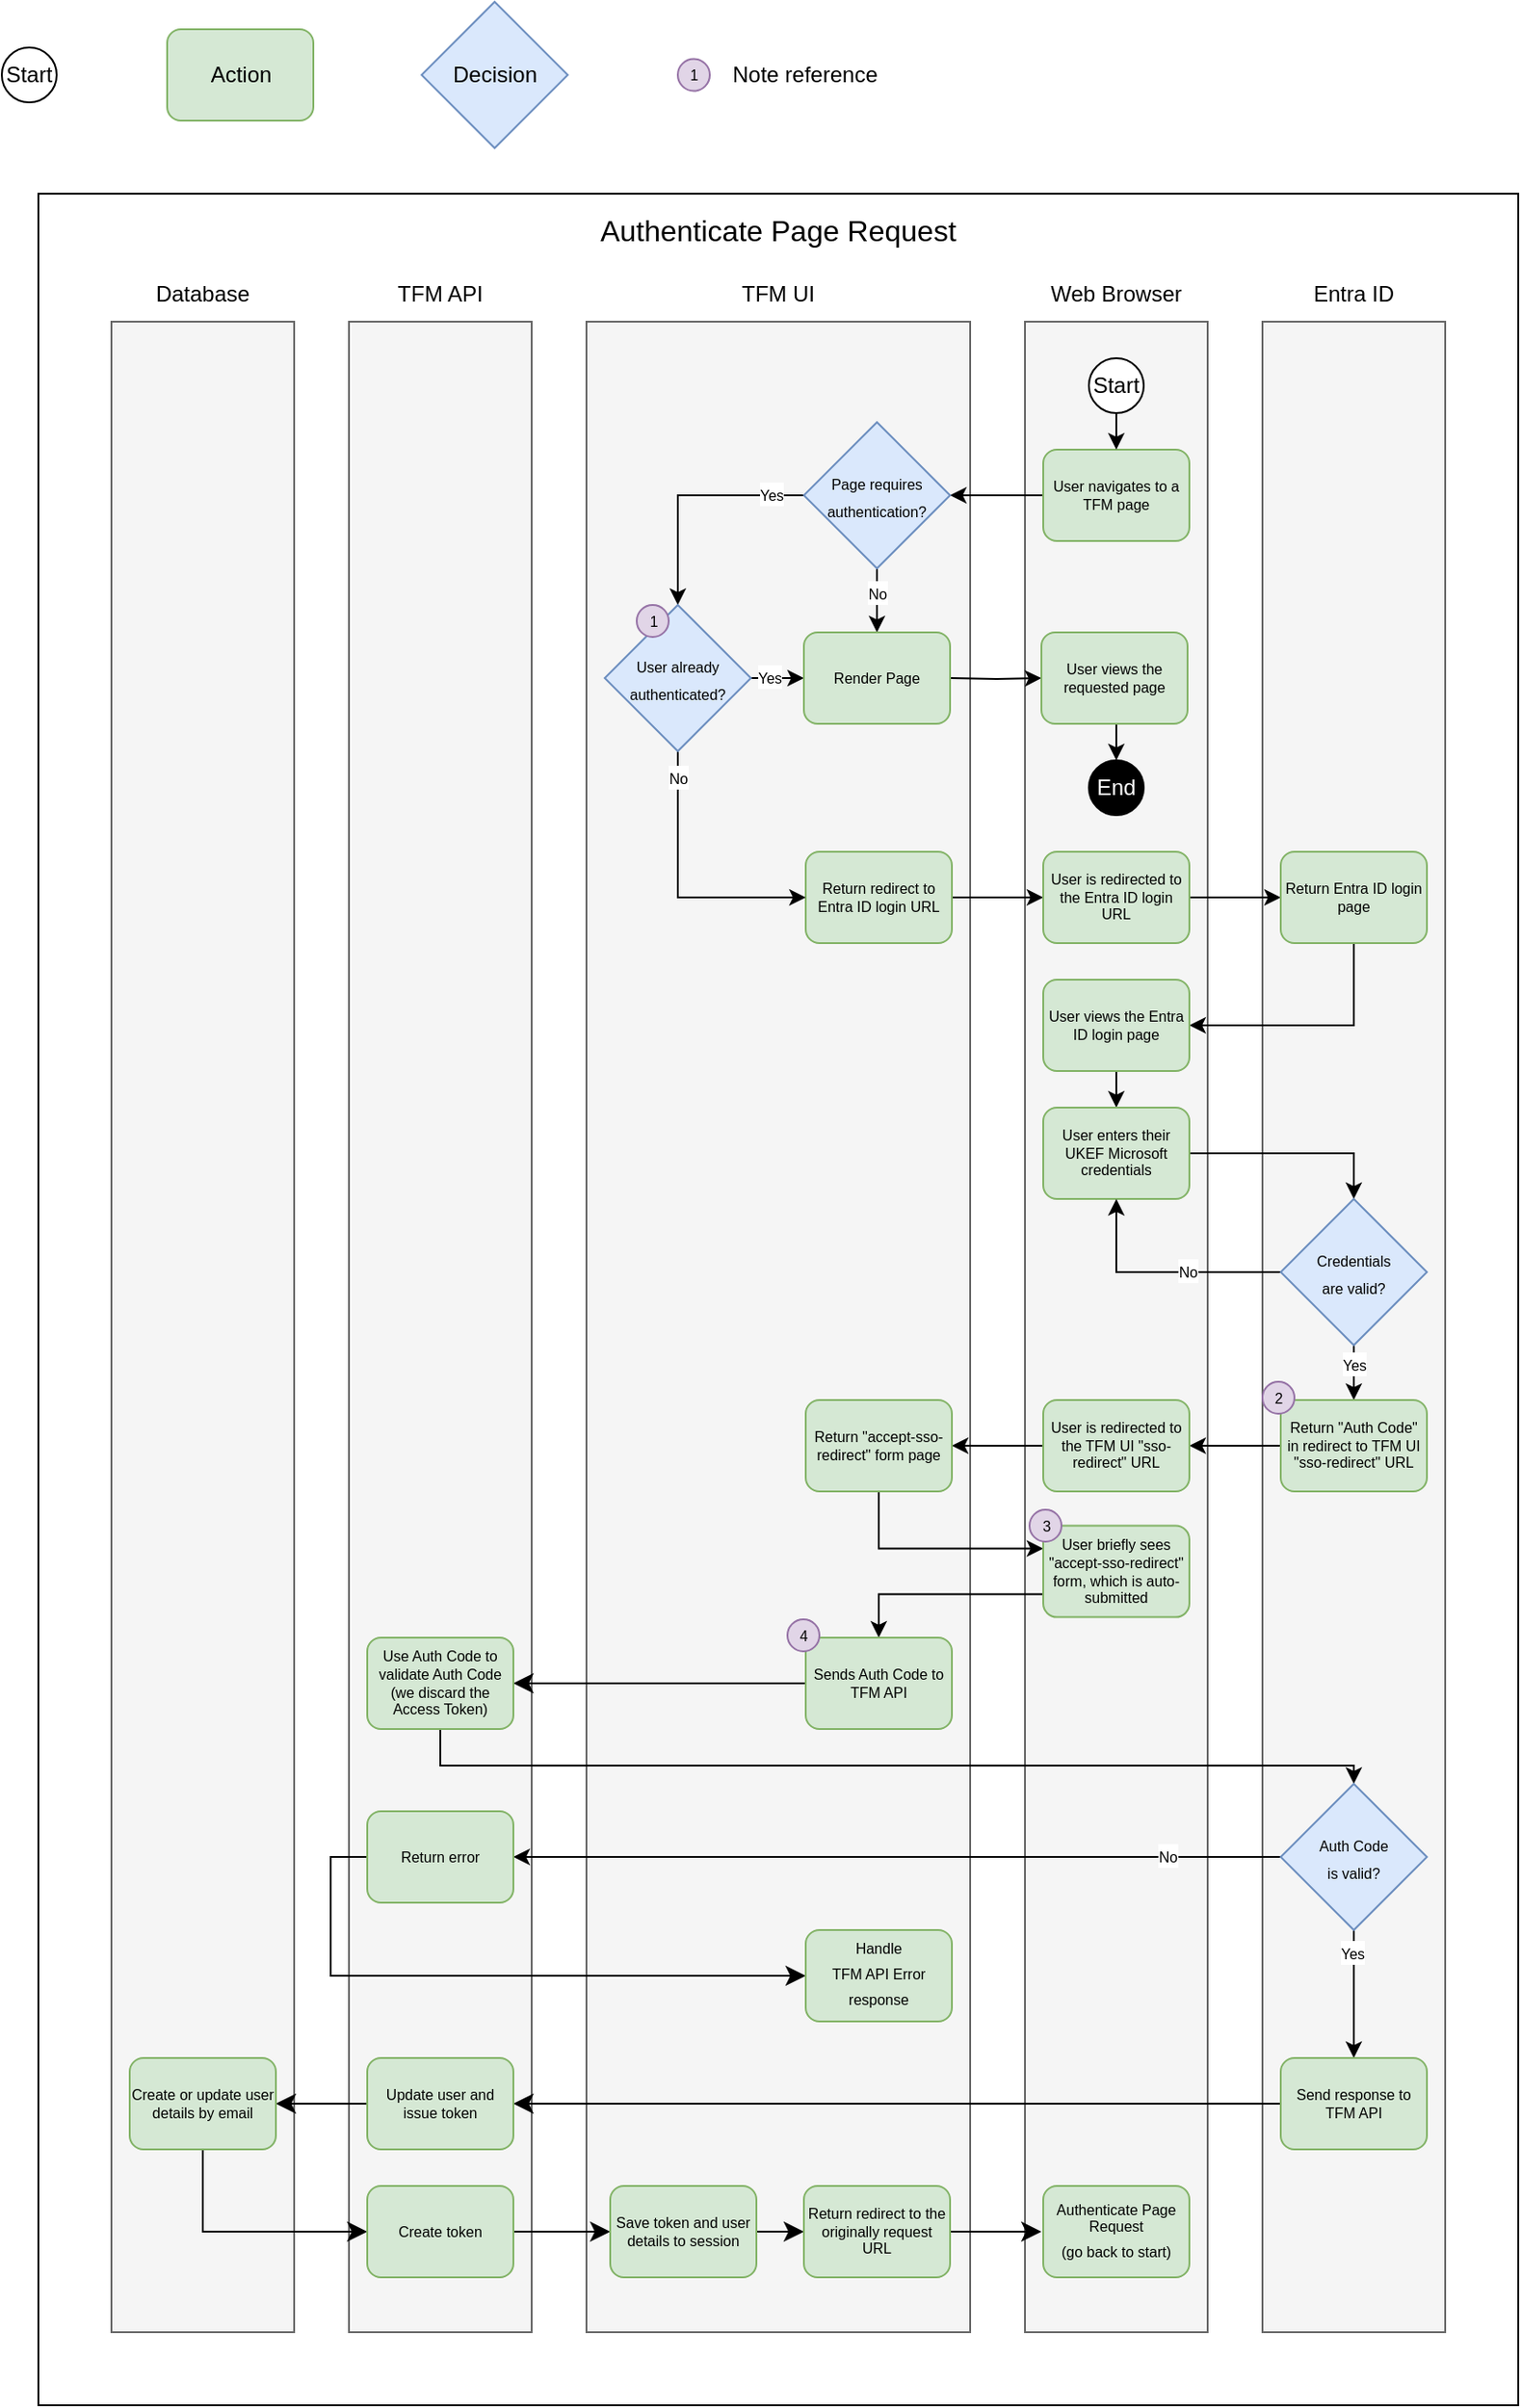 <mxfile version="25.0.3">
  <diagram name="Page-1" id="Dayak1WKUkfbZruB-JnT">
    <mxGraphModel grid="1" page="1" gridSize="10" guides="1" tooltips="1" connect="1" arrows="1" fold="1" pageScale="1" pageWidth="827" pageHeight="1169" math="0" shadow="0">
      <root>
        <mxCell id="0" />
        <mxCell id="1" parent="0" />
        <mxCell id="wG5UnU2wglT1h0br6aX6-20" value="" style="rounded=0;whiteSpace=wrap;html=1;movable=1;resizable=1;rotatable=1;deletable=1;editable=1;locked=0;connectable=1;" vertex="1" parent="1">
          <mxGeometry x="60" y="140" width="810" height="1210" as="geometry" />
        </mxCell>
        <mxCell id="Lcuc6FBBaNSL7de0GXR9-1" value="" style="rounded=0;whiteSpace=wrap;html=1;fillColor=#f5f5f5;fontColor=#333333;strokeColor=#666666;" vertex="1" parent="1">
          <mxGeometry x="230" y="210" width="100" height="1100" as="geometry" />
        </mxCell>
        <mxCell id="Lcuc6FBBaNSL7de0GXR9-2" value="" style="rounded=0;whiteSpace=wrap;html=1;fillColor=#f5f5f5;fontColor=#333333;strokeColor=#666666;" vertex="1" parent="1">
          <mxGeometry x="360" y="210" width="210" height="1100" as="geometry" />
        </mxCell>
        <mxCell id="Lcuc6FBBaNSL7de0GXR9-3" value="" style="rounded=0;whiteSpace=wrap;html=1;fillColor=#f5f5f5;fontColor=#333333;strokeColor=#666666;" vertex="1" parent="1">
          <mxGeometry x="600" y="210" width="100" height="1100" as="geometry" />
        </mxCell>
        <mxCell id="Lcuc6FBBaNSL7de0GXR9-4" value="" style="rounded=0;whiteSpace=wrap;html=1;fillColor=#f5f5f5;fontColor=#333333;strokeColor=#666666;" vertex="1" parent="1">
          <mxGeometry x="730" y="210" width="100" height="1100" as="geometry" />
        </mxCell>
        <mxCell id="Lcuc6FBBaNSL7de0GXR9-5" value="Entra ID" style="text;html=1;align=center;verticalAlign=middle;whiteSpace=wrap;rounded=0;" vertex="1" parent="1">
          <mxGeometry x="730" y="180" width="100" height="30" as="geometry" />
        </mxCell>
        <mxCell id="Lcuc6FBBaNSL7de0GXR9-6" value="Web Browser" style="text;html=1;align=center;verticalAlign=middle;whiteSpace=wrap;rounded=0;" vertex="1" parent="1">
          <mxGeometry x="600" y="180" width="100" height="30" as="geometry" />
        </mxCell>
        <mxCell id="Lcuc6FBBaNSL7de0GXR9-7" value="TFM UI" style="text;html=1;align=center;verticalAlign=middle;whiteSpace=wrap;rounded=0;" vertex="1" parent="1">
          <mxGeometry x="360" y="180" width="210" height="30" as="geometry" />
        </mxCell>
        <mxCell id="Lcuc6FBBaNSL7de0GXR9-8" value="TFM API" style="text;html=1;align=center;verticalAlign=middle;whiteSpace=wrap;rounded=0;" vertex="1" parent="1">
          <mxGeometry x="230" y="180" width="100" height="30" as="geometry" />
        </mxCell>
        <mxCell id="Lcuc6FBBaNSL7de0GXR9-34" style="edgeStyle=orthogonalEdgeStyle;rounded=0;orthogonalLoop=1;jettySize=auto;html=1;exitX=0;exitY=0.5;exitDx=0;exitDy=0;entryX=1;entryY=0.5;entryDx=0;entryDy=0;" edge="1" parent="1" source="Lcuc6FBBaNSL7de0GXR9-9" target="Lcuc6FBBaNSL7de0GXR9-13">
          <mxGeometry relative="1" as="geometry" />
        </mxCell>
        <mxCell id="Lcuc6FBBaNSL7de0GXR9-9" value="User navigates to a TFM page" style="rounded=1;whiteSpace=wrap;html=1;fontSize=8;fillColor=#d5e8d4;strokeColor=#82b366;" vertex="1" parent="1">
          <mxGeometry x="610" y="280" width="80" height="50" as="geometry" />
        </mxCell>
        <mxCell id="Lcuc6FBBaNSL7de0GXR9-11" value="" style="endArrow=classic;html=1;rounded=0;exitX=0.5;exitY=1;exitDx=0;exitDy=0;" edge="1" parent="1" source="Lcuc6FBBaNSL7de0GXR9-10" target="Lcuc6FBBaNSL7de0GXR9-9">
          <mxGeometry width="50" height="50" relative="1" as="geometry">
            <mxPoint x="650" y="245" as="sourcePoint" />
            <mxPoint x="720" y="285" as="targetPoint" />
          </mxGeometry>
        </mxCell>
        <mxCell id="wG5UnU2wglT1h0br6aX6-40" style="edgeStyle=orthogonalEdgeStyle;rounded=0;orthogonalLoop=1;jettySize=auto;html=1;exitX=0.5;exitY=1;exitDx=0;exitDy=0;entryX=0.5;entryY=0;entryDx=0;entryDy=0;" edge="1" parent="1" source="Lcuc6FBBaNSL7de0GXR9-13">
          <mxGeometry relative="1" as="geometry">
            <mxPoint x="519" y="380" as="targetPoint" />
          </mxGeometry>
        </mxCell>
        <mxCell id="wG5UnU2wglT1h0br6aX6-41" value="&lt;font style=&quot;font-size: 8px;&quot;&gt;No&lt;/font&gt;" style="edgeLabel;html=1;align=center;verticalAlign=middle;resizable=0;points=[];" vertex="1" connectable="0" parent="wG5UnU2wglT1h0br6aX6-40">
          <mxGeometry x="-0.488" relative="1" as="geometry">
            <mxPoint y="4" as="offset" />
          </mxGeometry>
        </mxCell>
        <mxCell id="wG5UnU2wglT1h0br6aX6-42" style="edgeStyle=orthogonalEdgeStyle;rounded=0;orthogonalLoop=1;jettySize=auto;html=1;exitX=0;exitY=0.5;exitDx=0;exitDy=0;" edge="1" parent="1" source="Lcuc6FBBaNSL7de0GXR9-13" target="wG5UnU2wglT1h0br6aX6-29">
          <mxGeometry relative="1" as="geometry" />
        </mxCell>
        <mxCell id="wG5UnU2wglT1h0br6aX6-43" value="&lt;font style=&quot;font-size: 8px;&quot;&gt;Yes&lt;/font&gt;" style="edgeLabel;html=1;align=center;verticalAlign=middle;resizable=0;points=[];" vertex="1" connectable="0" parent="wG5UnU2wglT1h0br6aX6-42">
          <mxGeometry x="-0.715" y="-1" relative="1" as="geometry">
            <mxPoint as="offset" />
          </mxGeometry>
        </mxCell>
        <mxCell id="Lcuc6FBBaNSL7de0GXR9-13" value="&lt;font style=&quot;font-size: 8px;&quot;&gt;Pag&lt;/font&gt;&lt;font style=&quot;font-size: 8px;&quot;&gt;&lt;font style=&quot;font-size: 8px;&quot;&gt;e&amp;nbsp;&lt;/font&gt;&lt;span style=&quot;background-color: initial;&quot;&gt;requires&lt;/span&gt;&lt;/font&gt;&lt;div&gt;&lt;span style=&quot;font-size: 8px; background-color: initial;&quot;&gt;authentication?&lt;/span&gt;&lt;/div&gt;" style="rhombus;whiteSpace=wrap;html=1;fillColor=#dae8fc;strokeColor=#6c8ebf;" vertex="1" parent="1">
          <mxGeometry x="479" y="265" width="80" height="80" as="geometry" />
        </mxCell>
        <mxCell id="Lcuc6FBBaNSL7de0GXR9-25" style="edgeStyle=orthogonalEdgeStyle;rounded=0;orthogonalLoop=1;jettySize=auto;html=1;exitX=1;exitY=0.5;exitDx=0;exitDy=0;entryX=0;entryY=0.5;entryDx=0;entryDy=0;" edge="1" parent="1" source="Lcuc6FBBaNSL7de0GXR9-21" target="Lcuc6FBBaNSL7de0GXR9-24">
          <mxGeometry relative="1" as="geometry" />
        </mxCell>
        <mxCell id="Lcuc6FBBaNSL7de0GXR9-21" value="Return redirect to Entra ID login URL" style="rounded=1;whiteSpace=wrap;html=1;fontSize=8;fillColor=#d5e8d4;strokeColor=#82b366;" vertex="1" parent="1">
          <mxGeometry x="480" y="500" width="80" height="50" as="geometry" />
        </mxCell>
        <mxCell id="Lcuc6FBBaNSL7de0GXR9-28" style="edgeStyle=orthogonalEdgeStyle;rounded=0;orthogonalLoop=1;jettySize=auto;html=1;exitX=1;exitY=0.5;exitDx=0;exitDy=0;entryX=0;entryY=0.5;entryDx=0;entryDy=0;" edge="1" parent="1" source="Lcuc6FBBaNSL7de0GXR9-24" target="Lcuc6FBBaNSL7de0GXR9-27">
          <mxGeometry relative="1" as="geometry" />
        </mxCell>
        <mxCell id="Lcuc6FBBaNSL7de0GXR9-24" value="User is redirected to the Entra ID login URL" style="rounded=1;whiteSpace=wrap;html=1;fontSize=8;fillColor=#d5e8d4;strokeColor=#82b366;" vertex="1" parent="1">
          <mxGeometry x="610" y="500" width="80" height="50" as="geometry" />
        </mxCell>
        <mxCell id="Lcuc6FBBaNSL7de0GXR9-32" style="edgeStyle=orthogonalEdgeStyle;rounded=0;orthogonalLoop=1;jettySize=auto;html=1;exitX=0.5;exitY=1;exitDx=0;exitDy=0;entryX=1;entryY=0.5;entryDx=0;entryDy=0;" edge="1" parent="1" source="Lcuc6FBBaNSL7de0GXR9-27" target="Lcuc6FBBaNSL7de0GXR9-31">
          <mxGeometry relative="1" as="geometry">
            <mxPoint x="780" y="560" as="sourcePoint" />
          </mxGeometry>
        </mxCell>
        <mxCell id="Lcuc6FBBaNSL7de0GXR9-27" value="Return Entra ID login page" style="rounded=1;whiteSpace=wrap;html=1;fontSize=8;fillColor=#d5e8d4;strokeColor=#82b366;" vertex="1" parent="1">
          <mxGeometry x="740" y="500" width="80" height="50" as="geometry" />
        </mxCell>
        <mxCell id="Lcuc6FBBaNSL7de0GXR9-44" style="edgeStyle=orthogonalEdgeStyle;rounded=0;orthogonalLoop=1;jettySize=auto;html=1;exitX=0.5;exitY=1;exitDx=0;exitDy=0;entryX=0.5;entryY=0;entryDx=0;entryDy=0;" edge="1" parent="1" source="Lcuc6FBBaNSL7de0GXR9-31" target="Lcuc6FBBaNSL7de0GXR9-35">
          <mxGeometry relative="1" as="geometry" />
        </mxCell>
        <mxCell id="Lcuc6FBBaNSL7de0GXR9-31" value="User views the Entra ID login page" style="rounded=1;whiteSpace=wrap;html=1;fontSize=8;fillColor=#d5e8d4;strokeColor=#82b366;" vertex="1" parent="1">
          <mxGeometry x="610" y="570" width="80" height="50" as="geometry" />
        </mxCell>
        <mxCell id="Lcuc6FBBaNSL7de0GXR9-38" style="edgeStyle=orthogonalEdgeStyle;rounded=0;orthogonalLoop=1;jettySize=auto;html=1;exitX=1;exitY=0.5;exitDx=0;exitDy=0;entryX=0.5;entryY=0;entryDx=0;entryDy=0;" edge="1" parent="1" source="Lcuc6FBBaNSL7de0GXR9-35" target="Lcuc6FBBaNSL7de0GXR9-37">
          <mxGeometry relative="1" as="geometry">
            <mxPoint x="690" y="692.5" as="sourcePoint" />
            <Array as="points">
              <mxPoint x="780" y="665" />
            </Array>
          </mxGeometry>
        </mxCell>
        <mxCell id="Lcuc6FBBaNSL7de0GXR9-35" value="User enters their UKEF Microsoft credentials" style="rounded=1;whiteSpace=wrap;html=1;fontSize=8;fillColor=#d5e8d4;strokeColor=#82b366;" vertex="1" parent="1">
          <mxGeometry x="610" y="640" width="80" height="50" as="geometry" />
        </mxCell>
        <mxCell id="Lcuc6FBBaNSL7de0GXR9-39" style="edgeStyle=orthogonalEdgeStyle;rounded=0;orthogonalLoop=1;jettySize=auto;html=1;exitX=0;exitY=0.5;exitDx=0;exitDy=0;entryX=0.5;entryY=1;entryDx=0;entryDy=0;" edge="1" parent="1" source="Lcuc6FBBaNSL7de0GXR9-37" target="Lcuc6FBBaNSL7de0GXR9-35">
          <mxGeometry relative="1" as="geometry">
            <Array as="points">
              <mxPoint x="650" y="730" />
            </Array>
          </mxGeometry>
        </mxCell>
        <mxCell id="Lcuc6FBBaNSL7de0GXR9-40" value="&lt;font style=&quot;font-size: 8px;&quot;&gt;No&lt;/font&gt;" style="edgeLabel;html=1;align=center;verticalAlign=middle;resizable=0;points=[];" vertex="1" connectable="0" parent="Lcuc6FBBaNSL7de0GXR9-39">
          <mxGeometry x="-0.205" y="1" relative="1" as="geometry">
            <mxPoint y="-2" as="offset" />
          </mxGeometry>
        </mxCell>
        <mxCell id="Lcuc6FBBaNSL7de0GXR9-42" value="" style="edgeStyle=orthogonalEdgeStyle;rounded=0;orthogonalLoop=1;jettySize=auto;html=1;exitX=0.5;exitY=1;exitDx=0;exitDy=0;entryX=0.5;entryY=0;entryDx=0;entryDy=0;" edge="1" parent="1" source="Lcuc6FBBaNSL7de0GXR9-37" target="Lcuc6FBBaNSL7de0GXR9-41">
          <mxGeometry relative="1" as="geometry" />
        </mxCell>
        <mxCell id="Lcuc6FBBaNSL7de0GXR9-43" value="&lt;font style=&quot;font-size: 8px;&quot;&gt;Yes&lt;/font&gt;" style="edgeLabel;html=1;align=center;verticalAlign=middle;resizable=0;points=[];" vertex="1" connectable="0" parent="Lcuc6FBBaNSL7de0GXR9-42">
          <mxGeometry x="-0.391" relative="1" as="geometry">
            <mxPoint y="1" as="offset" />
          </mxGeometry>
        </mxCell>
        <mxCell id="Lcuc6FBBaNSL7de0GXR9-37" value="&lt;span style=&quot;font-size: 8px;&quot;&gt;Credentials&lt;/span&gt;&lt;div&gt;&lt;span style=&quot;font-size: 8px;&quot;&gt;are valid?&lt;/span&gt;&lt;/div&gt;" style="rhombus;whiteSpace=wrap;html=1;fillColor=#dae8fc;strokeColor=#6c8ebf;" vertex="1" parent="1">
          <mxGeometry x="740" y="690" width="80" height="80" as="geometry" />
        </mxCell>
        <mxCell id="Lcuc6FBBaNSL7de0GXR9-46" style="edgeStyle=orthogonalEdgeStyle;rounded=0;orthogonalLoop=1;jettySize=auto;html=1;exitX=0;exitY=0.5;exitDx=0;exitDy=0;entryX=1;entryY=0.5;entryDx=0;entryDy=0;" edge="1" parent="1" source="Lcuc6FBBaNSL7de0GXR9-41" target="Lcuc6FBBaNSL7de0GXR9-45">
          <mxGeometry relative="1" as="geometry" />
        </mxCell>
        <mxCell id="Lcuc6FBBaNSL7de0GXR9-41" value="Return &quot;Auth Code&quot; in redirect to TFM UI &quot;sso-redirect&quot; URL" style="rounded=1;whiteSpace=wrap;html=1;fontSize=8;fillColor=#d5e8d4;strokeColor=#82b366;" vertex="1" parent="1">
          <mxGeometry x="740" y="800" width="80" height="50" as="geometry" />
        </mxCell>
        <mxCell id="Lcuc6FBBaNSL7de0GXR9-48" style="edgeStyle=orthogonalEdgeStyle;rounded=0;orthogonalLoop=1;jettySize=auto;html=1;exitX=0;exitY=0.5;exitDx=0;exitDy=0;entryX=1;entryY=0.5;entryDx=0;entryDy=0;" edge="1" parent="1" source="Lcuc6FBBaNSL7de0GXR9-45" target="Lcuc6FBBaNSL7de0GXR9-47">
          <mxGeometry relative="1" as="geometry" />
        </mxCell>
        <mxCell id="Lcuc6FBBaNSL7de0GXR9-45" value="User is redirected to the TFM UI &quot;sso-redirect&quot; URL" style="rounded=1;whiteSpace=wrap;html=1;fontSize=8;fillColor=#d5e8d4;strokeColor=#82b366;" vertex="1" parent="1">
          <mxGeometry x="610" y="800" width="80" height="50" as="geometry" />
        </mxCell>
        <mxCell id="Lcuc6FBBaNSL7de0GXR9-51" style="edgeStyle=orthogonalEdgeStyle;rounded=0;orthogonalLoop=1;jettySize=auto;html=1;exitX=0.5;exitY=1;exitDx=0;exitDy=0;entryX=0;entryY=0.25;entryDx=0;entryDy=0;" edge="1" parent="1" source="Lcuc6FBBaNSL7de0GXR9-47" target="Lcuc6FBBaNSL7de0GXR9-49">
          <mxGeometry relative="1" as="geometry" />
        </mxCell>
        <mxCell id="Lcuc6FBBaNSL7de0GXR9-47" value="Return &quot;accept-sso-redirect&quot; form page" style="rounded=1;whiteSpace=wrap;html=1;fontSize=8;fillColor=#d5e8d4;strokeColor=#82b366;" vertex="1" parent="1">
          <mxGeometry x="480" y="800" width="80" height="50" as="geometry" />
        </mxCell>
        <mxCell id="Lcuc6FBBaNSL7de0GXR9-53" style="edgeStyle=orthogonalEdgeStyle;rounded=0;orthogonalLoop=1;jettySize=auto;html=1;exitX=0;exitY=0.75;exitDx=0;exitDy=0;entryX=0.5;entryY=0;entryDx=0;entryDy=0;" edge="1" parent="1" source="Lcuc6FBBaNSL7de0GXR9-49" target="Lcuc6FBBaNSL7de0GXR9-52">
          <mxGeometry relative="1" as="geometry" />
        </mxCell>
        <mxCell id="Lcuc6FBBaNSL7de0GXR9-49" value="User briefly sees &quot;accept-sso-redirect&quot; form, which is auto-submitted" style="rounded=1;whiteSpace=wrap;html=1;fontSize=8;fillColor=#d5e8d4;strokeColor=#82b366;" vertex="1" parent="1">
          <mxGeometry x="610" y="868.8" width="80" height="50" as="geometry" />
        </mxCell>
        <mxCell id="Lcuc6FBBaNSL7de0GXR9-78" style="edgeStyle=orthogonalEdgeStyle;rounded=0;orthogonalLoop=1;jettySize=auto;html=1;exitX=0.5;exitY=1;exitDx=0;exitDy=0;entryX=0.5;entryY=0;entryDx=0;entryDy=0;" edge="1" parent="1" source="9-1F9sOe33zGmoDG1BaW-5" target="Lcuc6FBBaNSL7de0GXR9-77">
          <mxGeometry relative="1" as="geometry">
            <mxPoint x="780" y="1080" as="targetPoint" />
            <Array as="points">
              <mxPoint x="280" y="1000" />
              <mxPoint x="780" y="1000" />
            </Array>
          </mxGeometry>
        </mxCell>
        <mxCell id="9-1F9sOe33zGmoDG1BaW-9" style="edgeStyle=none;curved=1;rounded=0;orthogonalLoop=1;jettySize=auto;html=1;fontSize=12;startSize=8;endSize=8;" edge="1" parent="1" source="Lcuc6FBBaNSL7de0GXR9-52" target="9-1F9sOe33zGmoDG1BaW-5">
          <mxGeometry relative="1" as="geometry" />
        </mxCell>
        <mxCell id="Lcuc6FBBaNSL7de0GXR9-52" value="Sends Auth Code to TFM API" style="rounded=1;whiteSpace=wrap;html=1;fontSize=8;fillColor=#d5e8d4;strokeColor=#82b366;" vertex="1" parent="1">
          <mxGeometry x="480" y="930" width="80" height="50" as="geometry" />
        </mxCell>
        <mxCell id="Lcuc6FBBaNSL7de0GXR9-115" style="edgeStyle=orthogonalEdgeStyle;rounded=0;orthogonalLoop=1;jettySize=auto;html=1;exitX=0.5;exitY=1;exitDx=0;exitDy=0;entryX=0.5;entryY=0;entryDx=0;entryDy=0;" edge="1" parent="1" source="Lcuc6FBBaNSL7de0GXR9-77" target="Lcuc6FBBaNSL7de0GXR9-121">
          <mxGeometry relative="1" as="geometry" />
        </mxCell>
        <mxCell id="Lcuc6FBBaNSL7de0GXR9-116" value="&lt;font style=&quot;font-size: 8px;&quot;&gt;Yes&lt;/font&gt;" style="edgeLabel;html=1;align=center;verticalAlign=middle;resizable=0;points=[];" vertex="1" connectable="0" parent="Lcuc6FBBaNSL7de0GXR9-115">
          <mxGeometry x="-0.907" relative="1" as="geometry">
            <mxPoint x="-1" y="8" as="offset" />
          </mxGeometry>
        </mxCell>
        <mxCell id="wG5UnU2wglT1h0br6aX6-7" style="edgeStyle=orthogonalEdgeStyle;rounded=0;orthogonalLoop=1;jettySize=auto;html=1;exitX=0;exitY=0.5;exitDx=0;exitDy=0;entryX=1;entryY=0.5;entryDx=0;entryDy=0;" edge="1" parent="1" source="Lcuc6FBBaNSL7de0GXR9-77">
          <mxGeometry relative="1" as="geometry">
            <mxPoint x="320" y="1050" as="targetPoint" />
          </mxGeometry>
        </mxCell>
        <mxCell id="wG5UnU2wglT1h0br6aX6-12" value="&lt;font style=&quot;font-size: 8px;&quot;&gt;No&lt;/font&gt;" style="edgeLabel;html=1;align=center;verticalAlign=middle;resizable=0;points=[];" vertex="1" connectable="0" parent="wG5UnU2wglT1h0br6aX6-7">
          <mxGeometry x="-0.7" relative="1" as="geometry">
            <mxPoint x="1" y="-1" as="offset" />
          </mxGeometry>
        </mxCell>
        <mxCell id="Lcuc6FBBaNSL7de0GXR9-77" value="&lt;span style=&quot;font-size: 8px;&quot;&gt;Auth Code&lt;/span&gt;&lt;div&gt;&lt;span style=&quot;font-size: 8px;&quot;&gt;is valid?&lt;/span&gt;&lt;/div&gt;" style="rhombus;whiteSpace=wrap;html=1;fillColor=#dae8fc;strokeColor=#6c8ebf;" vertex="1" parent="1">
          <mxGeometry x="740" y="1010" width="80" height="80" as="geometry" />
        </mxCell>
        <mxCell id="9-1F9sOe33zGmoDG1BaW-14" style="edgeStyle=orthogonalEdgeStyle;rounded=0;orthogonalLoop=1;jettySize=auto;html=1;entryX=1;entryY=0.5;entryDx=0;entryDy=0;fontSize=12;startSize=8;endSize=8;" edge="1" parent="1" source="Lcuc6FBBaNSL7de0GXR9-121" target="9-1F9sOe33zGmoDG1BaW-13">
          <mxGeometry relative="1" as="geometry" />
        </mxCell>
        <mxCell id="Lcuc6FBBaNSL7de0GXR9-121" value="Send response to TFM API" style="rounded=1;whiteSpace=wrap;html=1;fontSize=8;fillColor=#d5e8d4;strokeColor=#82b366;" vertex="1" parent="1">
          <mxGeometry x="740" y="1160" width="80" height="50" as="geometry" />
        </mxCell>
        <mxCell id="wG5UnU2wglT1h0br6aX6-15" value="&lt;font style=&quot;font-size: 12px;&quot;&gt;Action&lt;/font&gt;" style="rounded=1;whiteSpace=wrap;html=1;fontSize=8;fillColor=#d5e8d4;strokeColor=#82b366;" vertex="1" parent="1">
          <mxGeometry x="130.5" y="50" width="80" height="50" as="geometry" />
        </mxCell>
        <mxCell id="wG5UnU2wglT1h0br6aX6-17" value="&lt;font style=&quot;font-size: 12px;&quot;&gt;Decision&lt;/font&gt;" style="rhombus;whiteSpace=wrap;html=1;fillColor=#dae8fc;strokeColor=#6c8ebf;" vertex="1" parent="1">
          <mxGeometry x="269.75" y="35" width="80" height="80" as="geometry" />
        </mxCell>
        <mxCell id="wG5UnU2wglT1h0br6aX6-21" value="&lt;font style=&quot;font-size: 16px;&quot;&gt;Authenticate Page Request&lt;/font&gt;" style="text;html=1;align=center;verticalAlign=middle;whiteSpace=wrap;rounded=0;" vertex="1" parent="1">
          <mxGeometry x="100" y="140" width="730" height="40" as="geometry" />
        </mxCell>
        <mxCell id="wG5UnU2wglT1h0br6aX6-34" style="edgeStyle=orthogonalEdgeStyle;rounded=0;orthogonalLoop=1;jettySize=auto;html=1;exitX=1;exitY=0.5;exitDx=0;exitDy=0;entryX=0;entryY=0.5;entryDx=0;entryDy=0;" edge="1" parent="1" target="wG5UnU2wglT1h0br6aX6-30">
          <mxGeometry relative="1" as="geometry">
            <mxPoint x="559" y="405" as="sourcePoint" />
          </mxGeometry>
        </mxCell>
        <mxCell id="wG5UnU2wglT1h0br6aX6-37" style="edgeStyle=orthogonalEdgeStyle;rounded=0;orthogonalLoop=1;jettySize=auto;html=1;exitX=0.5;exitY=1;exitDx=0;exitDy=0;entryX=0;entryY=0.5;entryDx=0;entryDy=0;" edge="1" parent="1" source="wG5UnU2wglT1h0br6aX6-29" target="Lcuc6FBBaNSL7de0GXR9-21">
          <mxGeometry relative="1" as="geometry" />
        </mxCell>
        <mxCell id="wG5UnU2wglT1h0br6aX6-38" value="&lt;font style=&quot;font-size: 8px;&quot;&gt;No&lt;/font&gt;" style="edgeLabel;html=1;align=center;verticalAlign=middle;resizable=0;points=[];" vertex="1" connectable="0" parent="wG5UnU2wglT1h0br6aX6-37">
          <mxGeometry x="-0.827" relative="1" as="geometry">
            <mxPoint y="1" as="offset" />
          </mxGeometry>
        </mxCell>
        <mxCell id="wG5UnU2wglT1h0br6aX6-44" style="edgeStyle=orthogonalEdgeStyle;rounded=0;orthogonalLoop=1;jettySize=auto;html=1;exitX=1;exitY=0.5;exitDx=0;exitDy=0;entryX=0;entryY=0.5;entryDx=0;entryDy=0;" edge="1" parent="1" source="wG5UnU2wglT1h0br6aX6-29">
          <mxGeometry relative="1" as="geometry">
            <mxPoint x="479" y="405" as="targetPoint" />
          </mxGeometry>
        </mxCell>
        <mxCell id="wG5UnU2wglT1h0br6aX6-45" value="&lt;font style=&quot;font-size: 8px;&quot;&gt;Yes&lt;/font&gt;" style="edgeLabel;html=1;align=center;verticalAlign=middle;resizable=0;points=[];" vertex="1" connectable="0" parent="wG5UnU2wglT1h0br6aX6-44">
          <mxGeometry x="-0.379" y="-1" relative="1" as="geometry">
            <mxPoint x="1" y="-2" as="offset" />
          </mxGeometry>
        </mxCell>
        <mxCell id="wG5UnU2wglT1h0br6aX6-29" value="&lt;span style=&quot;font-size: 8px;&quot;&gt;User already&lt;/span&gt;&lt;div&gt;&lt;span style=&quot;font-size: 8px; background-color: initial;&quot;&gt;authenticated?&lt;/span&gt;&lt;/div&gt;" style="rhombus;whiteSpace=wrap;html=1;fillColor=#dae8fc;strokeColor=#6c8ebf;" vertex="1" parent="1">
          <mxGeometry x="370" y="365" width="80" height="80" as="geometry" />
        </mxCell>
        <mxCell id="wG5UnU2wglT1h0br6aX6-51" style="edgeStyle=orthogonalEdgeStyle;rounded=0;orthogonalLoop=1;jettySize=auto;html=1;exitX=0.5;exitY=1;exitDx=0;exitDy=0;entryX=0.5;entryY=0;entryDx=0;entryDy=0;" edge="1" parent="1" source="wG5UnU2wglT1h0br6aX6-30" target="wG5UnU2wglT1h0br6aX6-49">
          <mxGeometry relative="1" as="geometry" />
        </mxCell>
        <mxCell id="wG5UnU2wglT1h0br6aX6-30" value="User views the requested page" style="rounded=1;whiteSpace=wrap;html=1;fontSize=8;fillColor=#d5e8d4;strokeColor=#82b366;" vertex="1" parent="1">
          <mxGeometry x="609" y="380" width="80" height="50" as="geometry" />
        </mxCell>
        <mxCell id="wG5UnU2wglT1h0br6aX6-47" value="Start" style="ellipse;whiteSpace=wrap;html=1;aspect=fixed;fillColor=#FFFFFF;" vertex="1" parent="1">
          <mxGeometry x="40" y="60" width="30" height="30" as="geometry" />
        </mxCell>
        <mxCell id="wG5UnU2wglT1h0br6aX6-49" value="End" style="ellipse;whiteSpace=wrap;html=1;aspect=fixed;fillColor=#000000;fontColor=#FFFFFF;" vertex="1" parent="1">
          <mxGeometry x="635" y="450" width="30" height="30" as="geometry" />
        </mxCell>
        <mxCell id="Lcuc6FBBaNSL7de0GXR9-10" value="Start" style="ellipse;whiteSpace=wrap;html=1;aspect=fixed;fillColor=#FFFFFF;" vertex="1" parent="1">
          <mxGeometry x="635" y="230" width="30" height="30" as="geometry" />
        </mxCell>
        <mxCell id="m_7IIXfJI59nqVnkT6im-95" value="1" style="ellipse;whiteSpace=wrap;html=1;aspect=fixed;labelBackgroundColor=none;fillColor=#e1d5e7;strokeColor=#9673a6;fontSize=8;" vertex="1" parent="1">
          <mxGeometry x="410" y="66.25" width="17.5" height="17.5" as="geometry" />
        </mxCell>
        <mxCell id="m_7IIXfJI59nqVnkT6im-97" value="Note reference" style="text;html=1;align=left;verticalAlign=middle;whiteSpace=wrap;rounded=0;" vertex="1" parent="1">
          <mxGeometry x="437.5" y="60" width="90" height="30" as="geometry" />
        </mxCell>
        <mxCell id="ssGrPm5wxXxE40Y-NDGN-1" value="1" style="ellipse;whiteSpace=wrap;html=1;aspect=fixed;labelBackgroundColor=none;fillColor=#e1d5e7;strokeColor=#9673a6;fontSize=8;" vertex="1" parent="1">
          <mxGeometry x="387.5" y="365" width="17.5" height="17.5" as="geometry" />
        </mxCell>
        <mxCell id="ssGrPm5wxXxE40Y-NDGN-2" value="2" style="ellipse;whiteSpace=wrap;html=1;aspect=fixed;labelBackgroundColor=none;fillColor=#e1d5e7;strokeColor=#9673a6;fontSize=8;" vertex="1" parent="1">
          <mxGeometry x="730" y="790" width="17.5" height="17.5" as="geometry" />
        </mxCell>
        <mxCell id="ssGrPm5wxXxE40Y-NDGN-3" value="4" style="ellipse;whiteSpace=wrap;html=1;aspect=fixed;labelBackgroundColor=none;fillColor=#e1d5e7;strokeColor=#9673a6;fontSize=8;" vertex="1" parent="1">
          <mxGeometry x="470" y="920" width="17.5" height="17.5" as="geometry" />
        </mxCell>
        <mxCell id="ssGrPm5wxXxE40Y-NDGN-4" value="3" style="ellipse;whiteSpace=wrap;html=1;aspect=fixed;labelBackgroundColor=none;fillColor=#e1d5e7;strokeColor=#9673a6;fontSize=8;" vertex="1" parent="1">
          <mxGeometry x="602.5" y="860" width="17.5" height="17.5" as="geometry" />
        </mxCell>
        <mxCell id="9-1F9sOe33zGmoDG1BaW-1" value="" style="rounded=0;whiteSpace=wrap;html=1;fillColor=#f5f5f5;fontColor=#333333;strokeColor=#666666;" vertex="1" parent="1">
          <mxGeometry x="100" y="210" width="100" height="1100" as="geometry" />
        </mxCell>
        <mxCell id="9-1F9sOe33zGmoDG1BaW-2" value="Database" style="text;html=1;align=center;verticalAlign=middle;whiteSpace=wrap;rounded=0;" vertex="1" parent="1">
          <mxGeometry x="100" y="180" width="100" height="30" as="geometry" />
        </mxCell>
        <mxCell id="9-1F9sOe33zGmoDG1BaW-5" value="Use Auth Code to validate Auth Code (we discard the Access Token)" style="rounded=1;whiteSpace=wrap;html=1;fontSize=8;fillColor=#d5e8d4;strokeColor=#82b366;" vertex="1" parent="1">
          <mxGeometry x="240" y="930" width="80" height="50" as="geometry" />
        </mxCell>
        <mxCell id="9-1F9sOe33zGmoDG1BaW-11" style="edgeStyle=orthogonalEdgeStyle;rounded=0;orthogonalLoop=1;jettySize=auto;html=1;entryX=0;entryY=0.5;entryDx=0;entryDy=0;fontSize=12;startSize=8;endSize=8;" edge="1" parent="1">
          <mxGeometry relative="1" as="geometry">
            <Array as="points">
              <mxPoint x="220" y="1050" />
              <mxPoint x="220" y="1115" />
            </Array>
            <mxPoint x="240" y="1050.022" as="sourcePoint" />
            <mxPoint x="480.0" y="1115.0" as="targetPoint" />
          </mxGeometry>
        </mxCell>
        <mxCell id="9-1F9sOe33zGmoDG1BaW-22" style="edgeStyle=none;curved=1;rounded=0;orthogonalLoop=1;jettySize=auto;html=1;fontSize=12;startSize=8;endSize=8;" edge="1" parent="1" source="9-1F9sOe33zGmoDG1BaW-13">
          <mxGeometry relative="1" as="geometry">
            <mxPoint x="190" y="1185" as="targetPoint" />
          </mxGeometry>
        </mxCell>
        <mxCell id="9-1F9sOe33zGmoDG1BaW-13" value="Update user and issue token" style="rounded=1;whiteSpace=wrap;html=1;fontSize=8;fillColor=#d5e8d4;strokeColor=#82b366;" vertex="1" parent="1">
          <mxGeometry x="240" y="1160" width="80" height="50" as="geometry" />
        </mxCell>
        <mxCell id="9-1F9sOe33zGmoDG1BaW-23" style="edgeStyle=orthogonalEdgeStyle;rounded=0;orthogonalLoop=1;jettySize=auto;html=1;entryX=0;entryY=0.5;entryDx=0;entryDy=0;fontSize=12;startSize=8;endSize=8;" edge="1" parent="1">
          <mxGeometry relative="1" as="geometry">
            <Array as="points">
              <mxPoint x="150" y="1255" />
            </Array>
            <mxPoint x="150" y="1210" as="sourcePoint" />
            <mxPoint x="240" y="1255" as="targetPoint" />
          </mxGeometry>
        </mxCell>
        <mxCell id="9-1F9sOe33zGmoDG1BaW-24" style="edgeStyle=none;curved=1;rounded=0;orthogonalLoop=1;jettySize=auto;html=1;fontSize=12;startSize=8;endSize=8;" edge="1" parent="1" target="9-1F9sOe33zGmoDG1BaW-19">
          <mxGeometry relative="1" as="geometry">
            <mxPoint x="320" y="1255" as="sourcePoint" />
          </mxGeometry>
        </mxCell>
        <mxCell id="9-1F9sOe33zGmoDG1BaW-25" style="edgeStyle=none;curved=1;rounded=0;orthogonalLoop=1;jettySize=auto;html=1;entryX=0;entryY=0.5;entryDx=0;entryDy=0;fontSize=12;startSize=8;endSize=8;" edge="1" parent="1" source="9-1F9sOe33zGmoDG1BaW-19" target="9-1F9sOe33zGmoDG1BaW-20">
          <mxGeometry relative="1" as="geometry" />
        </mxCell>
        <mxCell id="9-1F9sOe33zGmoDG1BaW-19" value="Save token and user details to session" style="rounded=1;whiteSpace=wrap;html=1;fontSize=8;fillColor=#d5e8d4;strokeColor=#82b366;" vertex="1" parent="1">
          <mxGeometry x="373" y="1230" width="80" height="50" as="geometry" />
        </mxCell>
        <mxCell id="9-1F9sOe33zGmoDG1BaW-28" style="edgeStyle=none;curved=1;rounded=0;orthogonalLoop=1;jettySize=auto;html=1;fontSize=12;startSize=8;endSize=8;" edge="1" parent="1" source="9-1F9sOe33zGmoDG1BaW-20">
          <mxGeometry relative="1" as="geometry">
            <mxPoint x="609" y="1255" as="targetPoint" />
          </mxGeometry>
        </mxCell>
        <mxCell id="9-1F9sOe33zGmoDG1BaW-20" value="Return redirect to the originally request URL" style="rounded=1;whiteSpace=wrap;html=1;fontSize=8;fillColor=#d5e8d4;strokeColor=#82b366;" vertex="1" parent="1">
          <mxGeometry x="479" y="1230" width="80" height="50" as="geometry" />
        </mxCell>
        <mxCell id="_1F0Ls5ZjXUeISGJMVn2-1" value="Render Page" style="rounded=1;whiteSpace=wrap;html=1;fontSize=8;fillColor=#d5e8d4;strokeColor=#82b366;" vertex="1" parent="1">
          <mxGeometry x="479" y="380" width="80" height="50" as="geometry" />
        </mxCell>
        <mxCell id="_1F0Ls5ZjXUeISGJMVn2-2" value="Return error" style="rounded=1;whiteSpace=wrap;html=1;fontSize=8;fillColor=#d5e8d4;strokeColor=#82b366;" vertex="1" parent="1">
          <mxGeometry x="240" y="1025" width="80" height="50" as="geometry" />
        </mxCell>
        <mxCell id="_1F0Ls5ZjXUeISGJMVn2-3" value="Handle&lt;div style=&quot;font-size: 12px;&quot;&gt;&lt;span style=&quot;font-size: 8px; background-color: initial; --darkreader-inline-bgcolor: initial;&quot; data-darkreader-inline-bgcolor=&quot;&quot;&gt;TFM API&amp;nbsp;&lt;/span&gt;&lt;span style=&quot;background-color: initial; font-size: 8px; --darkreader-inline-bgcolor: initial; --darkreader-inline-color: #e8e6e3;&quot; data-darkreader-inline-color=&quot;&quot; data-darkreader-inline-bgcolor=&quot;&quot;&gt;Error response&lt;/span&gt;&lt;/div&gt;" style="rounded=1;whiteSpace=wrap;html=1;fontSize=8;fillColor=#d5e8d4;strokeColor=#82b366;" vertex="1" parent="1">
          <mxGeometry x="480" y="1090" width="80" height="50" as="geometry" />
        </mxCell>
        <mxCell id="_1F0Ls5ZjXUeISGJMVn2-4" value="Create or update user details by email" style="rounded=1;whiteSpace=wrap;html=1;fontSize=8;fillColor=#d5e8d4;strokeColor=#82b366;" vertex="1" parent="1">
          <mxGeometry x="110" y="1160" width="80" height="50" as="geometry" />
        </mxCell>
        <mxCell id="_1F0Ls5ZjXUeISGJMVn2-5" value="Create token" style="rounded=1;whiteSpace=wrap;html=1;fontSize=8;fillColor=#d5e8d4;strokeColor=#82b366;" vertex="1" parent="1">
          <mxGeometry x="240" y="1230" width="80" height="50" as="geometry" />
        </mxCell>
        <mxCell id="_1F0Ls5ZjXUeISGJMVn2-6" value="Authenticate Page Request&lt;div style=&quot;font-size: 12px;&quot;&gt;&lt;span style=&quot;font-size: 8px;&quot;&gt;(go back to start)&lt;/span&gt;&lt;/div&gt;" style="rounded=1;whiteSpace=wrap;html=1;fontSize=8;fillColor=#d5e8d4;strokeColor=#82b366;" vertex="1" parent="1">
          <mxGeometry x="610" y="1230" width="80" height="50" as="geometry" />
        </mxCell>
      </root>
    </mxGraphModel>
  </diagram>
</mxfile>
